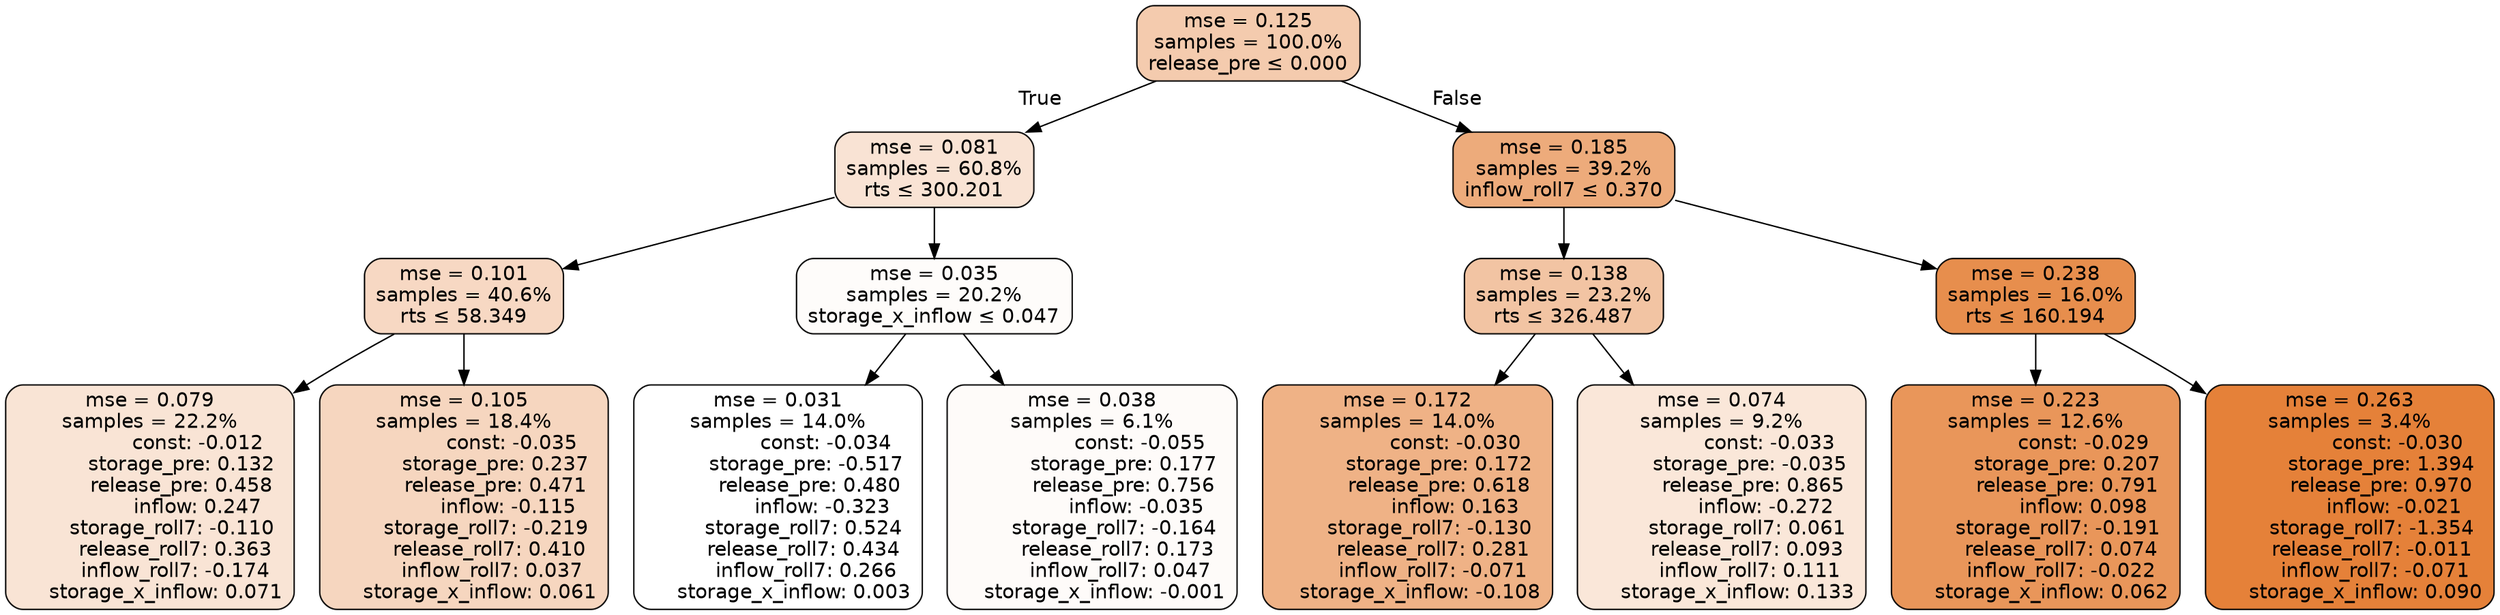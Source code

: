 digraph tree {
bgcolor="transparent"
node [shape=rectangle, style="filled, rounded", color="black", fontname=helvetica] ;
edge [fontname=helvetica] ;
	"0" [label="mse = 0.125
samples = 100.0%
release_pre &le; 0.000", fillcolor="#f4cbae"]
	"1" [label="mse = 0.081
samples = 60.8%
rts &le; 300.201", fillcolor="#f9e3d4"]
	"2" [label="mse = 0.101
samples = 40.6%
rts &le; 58.349", fillcolor="#f7d8c3"]
	"3" [label="mse = 0.079
samples = 22.2%
               const: -0.012
          storage_pre: 0.132
          release_pre: 0.458
               inflow: 0.247
       storage_roll7: -0.110
        release_roll7: 0.363
        inflow_roll7: -0.174
     storage_x_inflow: 0.071", fillcolor="#f9e4d5"]
	"4" [label="mse = 0.105
samples = 18.4%
               const: -0.035
          storage_pre: 0.237
          release_pre: 0.471
              inflow: -0.115
       storage_roll7: -0.219
        release_roll7: 0.410
         inflow_roll7: 0.037
     storage_x_inflow: 0.061", fillcolor="#f6d6bf"]
	"5" [label="mse = 0.035
samples = 20.2%
storage_x_inflow &le; 0.047", fillcolor="#fefcfa"]
	"6" [label="mse = 0.031
samples = 14.0%
               const: -0.034
         storage_pre: -0.517
          release_pre: 0.480
              inflow: -0.323
        storage_roll7: 0.524
        release_roll7: 0.434
         inflow_roll7: 0.266
     storage_x_inflow: 0.003", fillcolor="#ffffff"]
	"7" [label="mse = 0.038
samples = 6.1%
               const: -0.055
          storage_pre: 0.177
          release_pre: 0.756
              inflow: -0.035
       storage_roll7: -0.164
        release_roll7: 0.173
         inflow_roll7: 0.047
    storage_x_inflow: -0.001", fillcolor="#fefbf9"]
	"8" [label="mse = 0.185
samples = 39.2%
inflow_roll7 &le; 0.370", fillcolor="#edab7b"]
	"9" [label="mse = 0.138
samples = 23.2%
rts &le; 326.487", fillcolor="#f2c4a3"]
	"10" [label="mse = 0.172
samples = 14.0%
               const: -0.030
          storage_pre: 0.172
          release_pre: 0.618
               inflow: 0.163
       storage_roll7: -0.130
        release_roll7: 0.281
        inflow_roll7: -0.071
    storage_x_inflow: -0.108", fillcolor="#efb286"]
	"11" [label="mse = 0.074
samples = 9.2%
               const: -0.033
         storage_pre: -0.035
          release_pre: 0.865
              inflow: -0.272
        storage_roll7: 0.061
        release_roll7: 0.093
         inflow_roll7: 0.111
     storage_x_inflow: 0.133", fillcolor="#fae7d9"]
	"12" [label="mse = 0.238
samples = 16.0%
rts &le; 160.194", fillcolor="#e78e4d"]
	"13" [label="mse = 0.223
samples = 12.6%
               const: -0.029
          storage_pre: 0.207
          release_pre: 0.791
               inflow: 0.098
       storage_roll7: -0.191
        release_roll7: 0.074
        inflow_roll7: -0.022
     storage_x_inflow: 0.062", fillcolor="#e9965a"]
	"14" [label="mse = 0.263
samples = 3.4%
               const: -0.030
          storage_pre: 1.394
          release_pre: 0.970
              inflow: -0.021
       storage_roll7: -1.354
       release_roll7: -0.011
        inflow_roll7: -0.071
     storage_x_inflow: 0.090", fillcolor="#e58139"]

	"0" -> "1" [labeldistance=2.5, labelangle=45, headlabel="True"]
	"1" -> "2"
	"2" -> "3"
	"2" -> "4"
	"1" -> "5"
	"5" -> "6"
	"5" -> "7"
	"0" -> "8" [labeldistance=2.5, labelangle=-45, headlabel="False"]
	"8" -> "9"
	"9" -> "10"
	"9" -> "11"
	"8" -> "12"
	"12" -> "13"
	"12" -> "14"
}